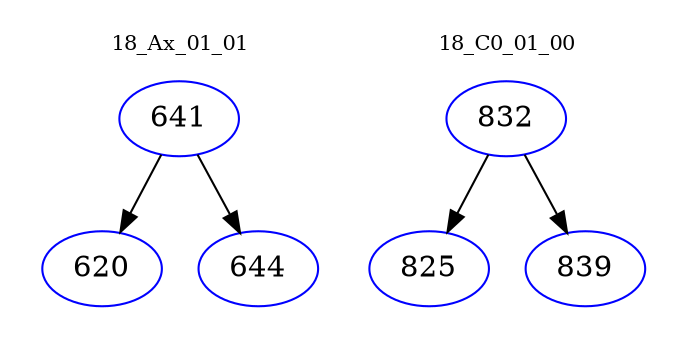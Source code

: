 digraph{
subgraph cluster_0 {
color = white
label = "18_Ax_01_01";
fontsize=10;
T0_641 [label="641", color="blue"]
T0_641 -> T0_620 [color="black"]
T0_620 [label="620", color="blue"]
T0_641 -> T0_644 [color="black"]
T0_644 [label="644", color="blue"]
}
subgraph cluster_1 {
color = white
label = "18_C0_01_00";
fontsize=10;
T1_832 [label="832", color="blue"]
T1_832 -> T1_825 [color="black"]
T1_825 [label="825", color="blue"]
T1_832 -> T1_839 [color="black"]
T1_839 [label="839", color="blue"]
}
}
